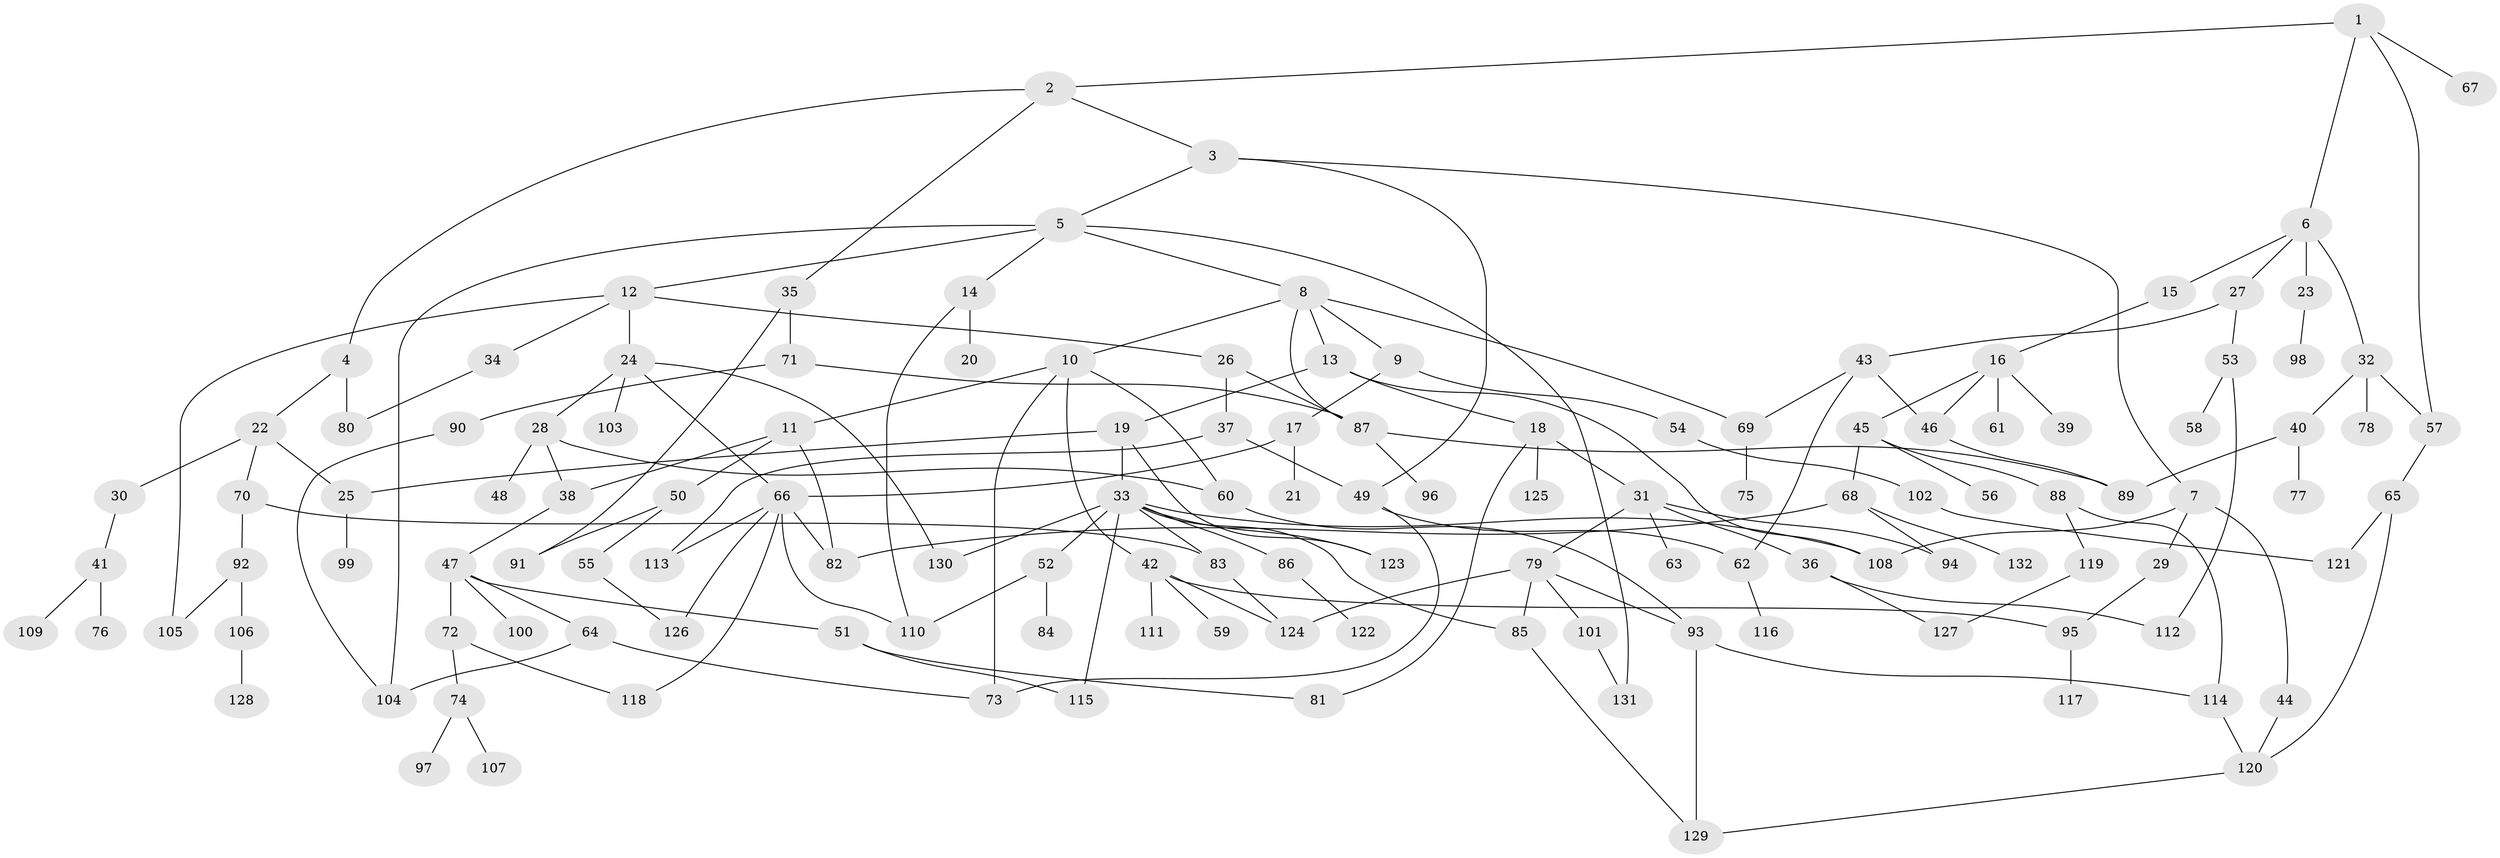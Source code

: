 // Generated by graph-tools (version 1.1) at 2025/49/03/09/25 03:49:22]
// undirected, 132 vertices, 180 edges
graph export_dot {
graph [start="1"]
  node [color=gray90,style=filled];
  1;
  2;
  3;
  4;
  5;
  6;
  7;
  8;
  9;
  10;
  11;
  12;
  13;
  14;
  15;
  16;
  17;
  18;
  19;
  20;
  21;
  22;
  23;
  24;
  25;
  26;
  27;
  28;
  29;
  30;
  31;
  32;
  33;
  34;
  35;
  36;
  37;
  38;
  39;
  40;
  41;
  42;
  43;
  44;
  45;
  46;
  47;
  48;
  49;
  50;
  51;
  52;
  53;
  54;
  55;
  56;
  57;
  58;
  59;
  60;
  61;
  62;
  63;
  64;
  65;
  66;
  67;
  68;
  69;
  70;
  71;
  72;
  73;
  74;
  75;
  76;
  77;
  78;
  79;
  80;
  81;
  82;
  83;
  84;
  85;
  86;
  87;
  88;
  89;
  90;
  91;
  92;
  93;
  94;
  95;
  96;
  97;
  98;
  99;
  100;
  101;
  102;
  103;
  104;
  105;
  106;
  107;
  108;
  109;
  110;
  111;
  112;
  113;
  114;
  115;
  116;
  117;
  118;
  119;
  120;
  121;
  122;
  123;
  124;
  125;
  126;
  127;
  128;
  129;
  130;
  131;
  132;
  1 -- 2;
  1 -- 6;
  1 -- 57;
  1 -- 67;
  2 -- 3;
  2 -- 4;
  2 -- 35;
  3 -- 5;
  3 -- 7;
  3 -- 49;
  4 -- 22;
  4 -- 80;
  5 -- 8;
  5 -- 12;
  5 -- 14;
  5 -- 104;
  5 -- 131;
  6 -- 15;
  6 -- 23;
  6 -- 27;
  6 -- 32;
  7 -- 29;
  7 -- 44;
  7 -- 108;
  8 -- 9;
  8 -- 10;
  8 -- 13;
  8 -- 69;
  8 -- 87;
  9 -- 17;
  9 -- 54;
  10 -- 11;
  10 -- 42;
  10 -- 73;
  10 -- 60;
  11 -- 38;
  11 -- 50;
  11 -- 82;
  12 -- 24;
  12 -- 26;
  12 -- 34;
  12 -- 105;
  13 -- 18;
  13 -- 19;
  13 -- 108;
  14 -- 20;
  14 -- 110;
  15 -- 16;
  16 -- 39;
  16 -- 45;
  16 -- 46;
  16 -- 61;
  17 -- 21;
  17 -- 66;
  18 -- 31;
  18 -- 125;
  18 -- 81;
  19 -- 33;
  19 -- 25;
  19 -- 123;
  22 -- 25;
  22 -- 30;
  22 -- 70;
  23 -- 98;
  24 -- 28;
  24 -- 103;
  24 -- 130;
  24 -- 66;
  25 -- 99;
  26 -- 37;
  26 -- 87;
  27 -- 43;
  27 -- 53;
  28 -- 48;
  28 -- 60;
  28 -- 38;
  29 -- 95;
  30 -- 41;
  31 -- 36;
  31 -- 63;
  31 -- 79;
  31 -- 94;
  32 -- 40;
  32 -- 78;
  32 -- 57;
  33 -- 52;
  33 -- 85;
  33 -- 86;
  33 -- 108;
  33 -- 123;
  33 -- 130;
  33 -- 83;
  33 -- 115;
  34 -- 80;
  35 -- 71;
  35 -- 91;
  36 -- 112;
  36 -- 127;
  37 -- 49;
  37 -- 113;
  38 -- 47;
  40 -- 77;
  40 -- 89;
  41 -- 76;
  41 -- 109;
  42 -- 59;
  42 -- 111;
  42 -- 95;
  42 -- 124;
  43 -- 62;
  43 -- 69;
  43 -- 46;
  44 -- 120;
  45 -- 56;
  45 -- 68;
  45 -- 88;
  46 -- 89;
  47 -- 51;
  47 -- 64;
  47 -- 72;
  47 -- 100;
  49 -- 62;
  49 -- 73;
  50 -- 55;
  50 -- 91;
  51 -- 81;
  51 -- 115;
  52 -- 84;
  52 -- 110;
  53 -- 58;
  53 -- 112;
  54 -- 102;
  55 -- 126;
  57 -- 65;
  60 -- 93;
  62 -- 116;
  64 -- 104;
  64 -- 73;
  65 -- 121;
  65 -- 120;
  66 -- 110;
  66 -- 113;
  66 -- 118;
  66 -- 82;
  66 -- 126;
  68 -- 82;
  68 -- 94;
  68 -- 132;
  69 -- 75;
  70 -- 83;
  70 -- 92;
  71 -- 90;
  71 -- 87;
  72 -- 74;
  72 -- 118;
  74 -- 97;
  74 -- 107;
  79 -- 93;
  79 -- 101;
  79 -- 124;
  79 -- 85;
  83 -- 124;
  85 -- 129;
  86 -- 122;
  87 -- 96;
  87 -- 89;
  88 -- 114;
  88 -- 119;
  90 -- 104;
  92 -- 106;
  92 -- 105;
  93 -- 129;
  93 -- 114;
  95 -- 117;
  101 -- 131;
  102 -- 121;
  106 -- 128;
  114 -- 120;
  119 -- 127;
  120 -- 129;
}
